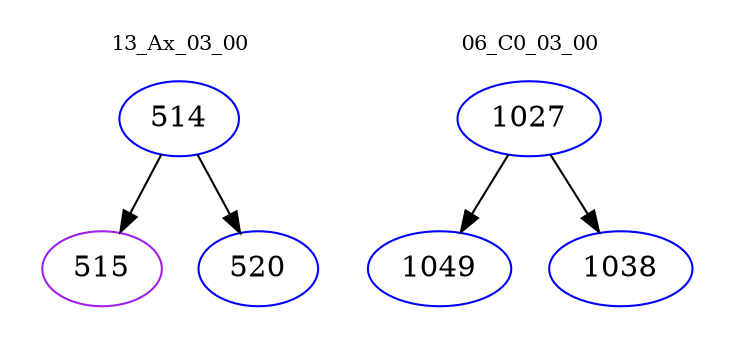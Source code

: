 digraph{
subgraph cluster_0 {
color = white
label = "13_Ax_03_00";
fontsize=10;
T0_514 [label="514", color="blue"]
T0_514 -> T0_515 [color="black"]
T0_515 [label="515", color="purple"]
T0_514 -> T0_520 [color="black"]
T0_520 [label="520", color="blue"]
}
subgraph cluster_1 {
color = white
label = "06_C0_03_00";
fontsize=10;
T1_1027 [label="1027", color="blue"]
T1_1027 -> T1_1049 [color="black"]
T1_1049 [label="1049", color="blue"]
T1_1027 -> T1_1038 [color="black"]
T1_1038 [label="1038", color="blue"]
}
}
